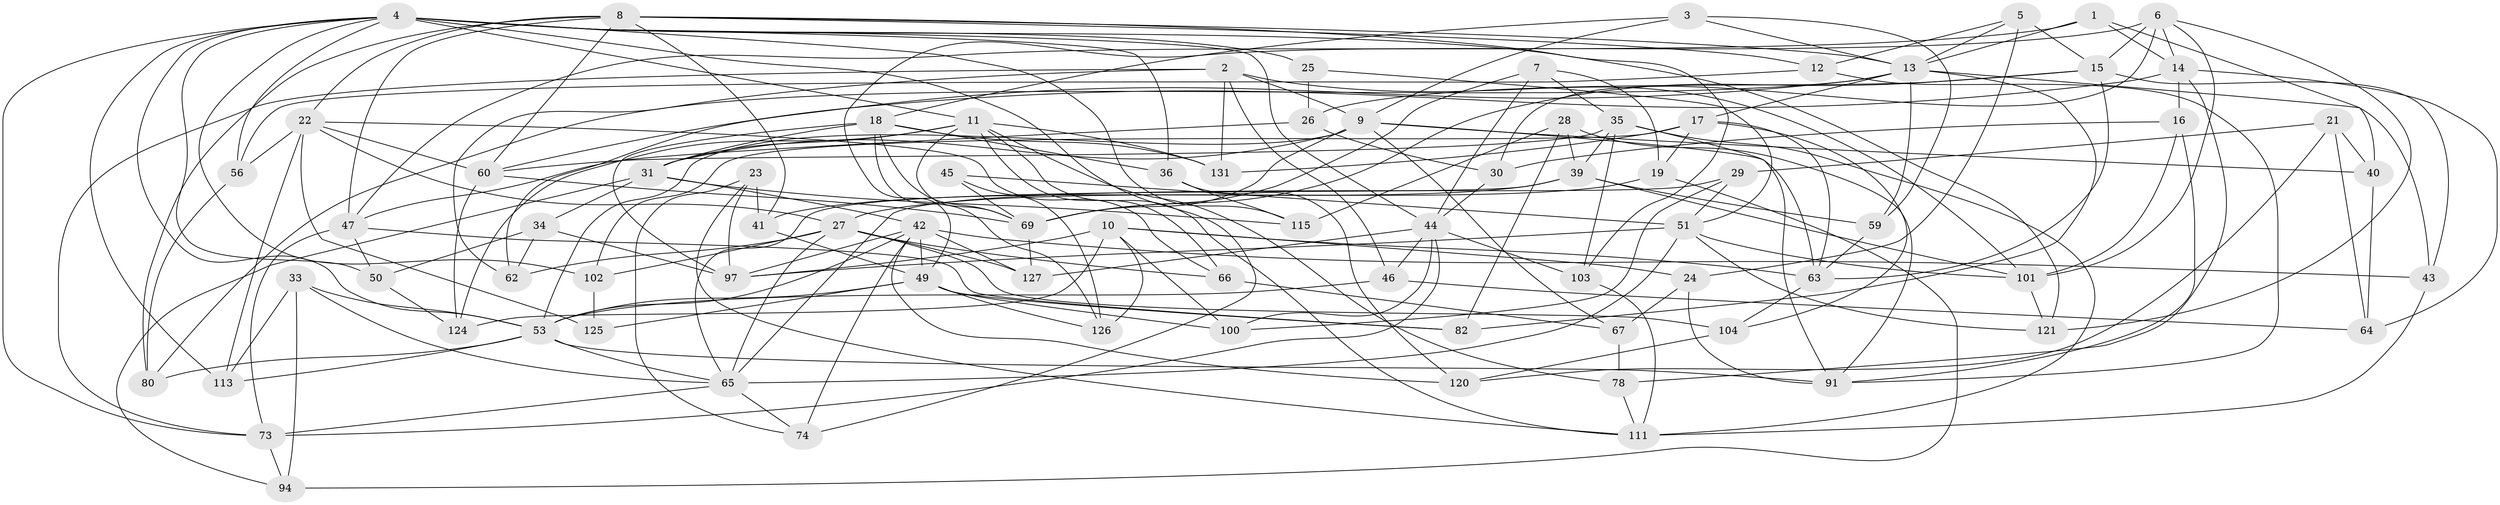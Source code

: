 // original degree distribution, {4: 1.0}
// Generated by graph-tools (version 1.1) at 2025/20/03/04/25 18:20:30]
// undirected, 80 vertices, 209 edges
graph export_dot {
graph [start="1"]
  node [color=gray90,style=filled];
  1;
  2 [super="+134"];
  3;
  4 [super="+89+76+116+105"];
  5;
  6 [super="+96"];
  7;
  8 [super="+38+130"];
  9 [super="+48"];
  10 [super="+68"];
  11 [super="+37+20"];
  12;
  13 [super="+88+75"];
  14 [super="+95"];
  15 [super="+84"];
  16;
  17 [super="+55"];
  18 [super="+85+61"];
  19;
  21;
  22 [super="+70"];
  23;
  24;
  25;
  26;
  27 [super="+52"];
  28;
  29;
  30;
  31 [super="+32+117"];
  33;
  34;
  35 [super="+110"];
  36;
  39 [super="+81"];
  40;
  41;
  42 [super="+77+132"];
  43;
  44 [super="+58"];
  45;
  46;
  47 [super="+92"];
  49 [super="+57+54"];
  50;
  51 [super="+112+90"];
  53 [super="+72+93+106"];
  56;
  59;
  60 [super="+98"];
  62;
  63 [super="+133"];
  64;
  65 [super="+86+87"];
  66;
  67;
  69 [super="+99+71"];
  73 [super="+122"];
  74;
  78;
  80;
  82;
  91 [super="+109"];
  94;
  97 [super="+107"];
  100;
  101 [super="+114"];
  102;
  103;
  104;
  111 [super="+119"];
  113;
  115;
  120;
  121;
  124;
  125;
  126;
  127;
  131;
  1 -- 13;
  1 -- 40;
  1 -- 47;
  1 -- 14;
  2 -- 131;
  2 -- 101;
  2 -- 46;
  2 -- 73;
  2 -- 62;
  2 -- 9;
  3 -- 59;
  3 -- 18;
  3 -- 13;
  3 -- 9;
  4 -- 121;
  4 -- 74;
  4 -- 44;
  4 -- 25 [weight=2];
  4 -- 36;
  4 -- 113;
  4 -- 56;
  4 -- 115;
  4 -- 53;
  4 -- 50;
  4 -- 102;
  4 -- 73;
  4 -- 11;
  5 -- 24;
  5 -- 12;
  5 -- 15;
  5 -- 13;
  6 -- 121;
  6 -- 14;
  6 -- 15;
  6 -- 49;
  6 -- 101;
  6 -- 30;
  7 -- 35;
  7 -- 19;
  7 -- 44;
  7 -- 69;
  8 -- 47;
  8 -- 41;
  8 -- 12;
  8 -- 60;
  8 -- 80;
  8 -- 13;
  8 -- 103;
  8 -- 22;
  9 -- 40;
  9 -- 67;
  9 -- 53;
  9 -- 63;
  9 -- 69;
  9 -- 31;
  10 -- 100;
  10 -- 126;
  10 -- 63;
  10 -- 24;
  10 -- 97;
  10 -- 124;
  11 -- 66;
  11 -- 124;
  11 -- 131;
  11 -- 69;
  11 -- 78;
  11 -- 111;
  11 -- 31;
  12 -- 56;
  12 -- 91;
  13 -- 17;
  13 -- 43;
  13 -- 80;
  13 -- 82;
  13 -- 59;
  13 -- 62;
  14 -- 78;
  14 -- 60;
  14 -- 16;
  14 -- 64;
  15 -- 43;
  15 -- 69;
  15 -- 26;
  15 -- 63;
  16 -- 101;
  16 -- 30;
  16 -- 91;
  17 -- 104;
  17 -- 63;
  17 -- 19;
  17 -- 131;
  17 -- 102;
  18 -- 131;
  18 -- 36;
  18 -- 126;
  18 -- 97;
  18 -- 31 [weight=2];
  18 -- 69;
  19 -- 94;
  19 -- 27;
  21 -- 64;
  21 -- 29;
  21 -- 40;
  21 -- 120;
  22 -- 125 [weight=2];
  22 -- 27;
  22 -- 113;
  22 -- 66;
  22 -- 56;
  22 -- 60;
  23 -- 41;
  23 -- 111;
  23 -- 74;
  23 -- 97;
  24 -- 91;
  24 -- 67;
  25 -- 26;
  25 -- 51;
  26 -- 30;
  26 -- 47;
  27 -- 62;
  27 -- 66;
  27 -- 65;
  27 -- 102;
  27 -- 104;
  27 -- 127;
  28 -- 39;
  28 -- 115;
  28 -- 82;
  28 -- 91;
  29 -- 100;
  29 -- 51;
  29 -- 65;
  30 -- 44;
  31 -- 34;
  31 -- 115;
  31 -- 42;
  31 -- 94;
  33 -- 94;
  33 -- 65;
  33 -- 113;
  33 -- 53;
  34 -- 97;
  34 -- 62;
  34 -- 50;
  35 -- 103;
  35 -- 91;
  35 -- 111;
  35 -- 39;
  35 -- 60;
  36 -- 120;
  36 -- 115;
  39 -- 101;
  39 -- 41;
  39 -- 59;
  39 -- 65;
  40 -- 64;
  41 -- 49;
  42 -- 74;
  42 -- 49;
  42 -- 120;
  42 -- 43;
  42 -- 53;
  42 -- 127;
  42 -- 97;
  43 -- 111;
  44 -- 127;
  44 -- 100;
  44 -- 103;
  44 -- 46;
  44 -- 73;
  45 -- 126;
  45 -- 51 [weight=2];
  45 -- 69;
  46 -- 64;
  46 -- 53;
  47 -- 50;
  47 -- 73;
  47 -- 82;
  49 -- 100;
  49 -- 82;
  49 -- 53;
  49 -- 125;
  49 -- 126;
  50 -- 124;
  51 -- 97;
  51 -- 65;
  51 -- 101;
  51 -- 121;
  53 -- 80;
  53 -- 91;
  53 -- 113;
  53 -- 65;
  56 -- 80;
  59 -- 63;
  60 -- 124;
  60 -- 69;
  63 -- 104;
  65 -- 73;
  65 -- 74;
  66 -- 67;
  67 -- 78;
  69 -- 127;
  73 -- 94;
  78 -- 111;
  101 -- 121;
  102 -- 125;
  103 -- 111;
  104 -- 120;
}
